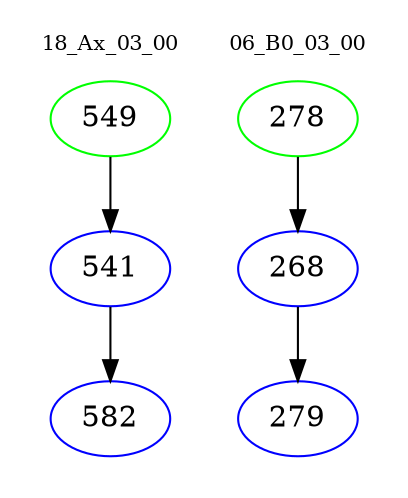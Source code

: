 digraph{
subgraph cluster_0 {
color = white
label = "18_Ax_03_00";
fontsize=10;
T0_549 [label="549", color="green"]
T0_549 -> T0_541 [color="black"]
T0_541 [label="541", color="blue"]
T0_541 -> T0_582 [color="black"]
T0_582 [label="582", color="blue"]
}
subgraph cluster_1 {
color = white
label = "06_B0_03_00";
fontsize=10;
T1_278 [label="278", color="green"]
T1_278 -> T1_268 [color="black"]
T1_268 [label="268", color="blue"]
T1_268 -> T1_279 [color="black"]
T1_279 [label="279", color="blue"]
}
}
